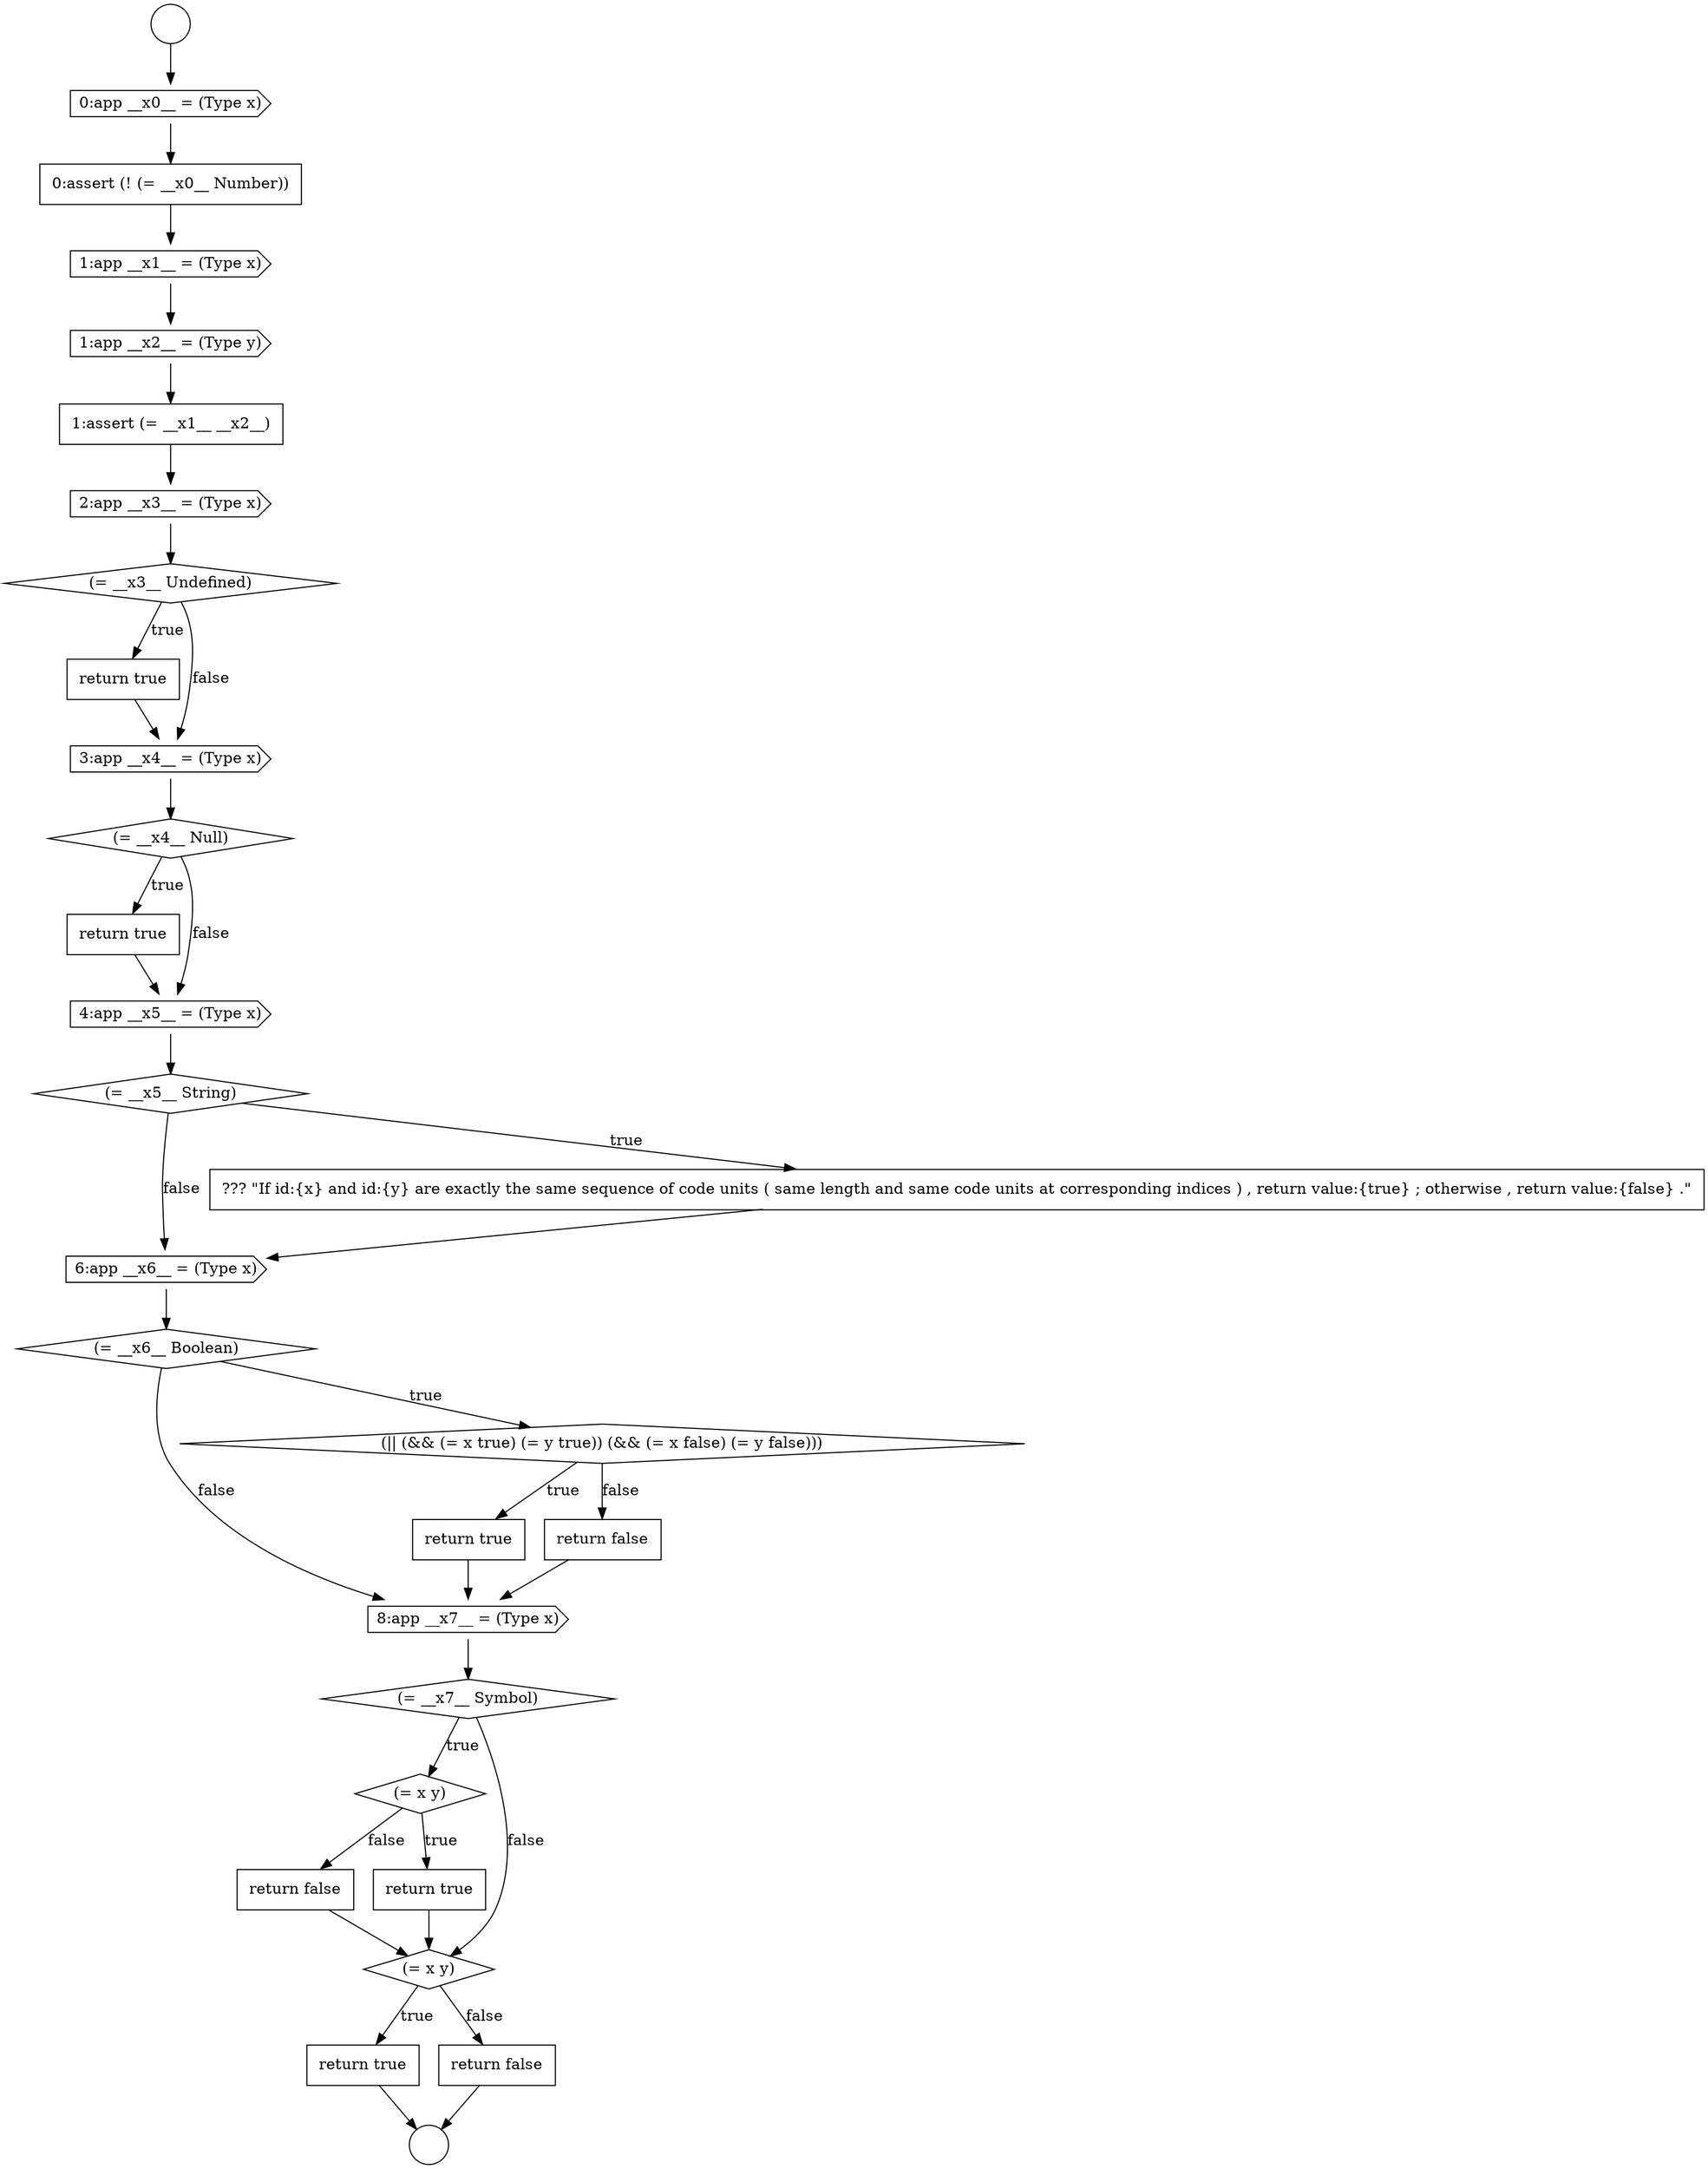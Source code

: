 digraph {
  node555 [shape=diamond, label=<<font color="black">(= __x6__ Boolean)</font>> color="black" fillcolor="white" style=filled]
  node565 [shape=none, margin=0, label=<<font color="black">
    <table border="0" cellborder="1" cellspacing="0" cellpadding="10">
      <tr><td align="left">return true</td></tr>
    </table>
  </font>> color="black" fillcolor="white" style=filled]
  node542 [shape=cds, label=<<font color="black">1:app __x1__ = (Type x)</font>> color="black" fillcolor="white" style=filled]
  node559 [shape=cds, label=<<font color="black">8:app __x7__ = (Type x)</font>> color="black" fillcolor="white" style=filled]
  node546 [shape=diamond, label=<<font color="black">(= __x3__ Undefined)</font>> color="black" fillcolor="white" style=filled]
  node561 [shape=diamond, label=<<font color="black">(= x y)</font>> color="black" fillcolor="white" style=filled]
  node540 [shape=cds, label=<<font color="black">0:app __x0__ = (Type x)</font>> color="black" fillcolor="white" style=filled]
  node552 [shape=diamond, label=<<font color="black">(= __x5__ String)</font>> color="black" fillcolor="white" style=filled]
  node563 [shape=none, margin=0, label=<<font color="black">
    <table border="0" cellborder="1" cellspacing="0" cellpadding="10">
      <tr><td align="left">return false</td></tr>
    </table>
  </font>> color="black" fillcolor="white" style=filled]
  node557 [shape=none, margin=0, label=<<font color="black">
    <table border="0" cellborder="1" cellspacing="0" cellpadding="10">
      <tr><td align="left">return true</td></tr>
    </table>
  </font>> color="black" fillcolor="white" style=filled]
  node544 [shape=none, margin=0, label=<<font color="black">
    <table border="0" cellborder="1" cellspacing="0" cellpadding="10">
      <tr><td align="left">1:assert (= __x1__ __x2__)</td></tr>
    </table>
  </font>> color="black" fillcolor="white" style=filled]
  node549 [shape=diamond, label=<<font color="black">(= __x4__ Null)</font>> color="black" fillcolor="white" style=filled]
  node564 [shape=diamond, label=<<font color="black">(= x y)</font>> color="black" fillcolor="white" style=filled]
  node550 [shape=none, margin=0, label=<<font color="black">
    <table border="0" cellborder="1" cellspacing="0" cellpadding="10">
      <tr><td align="left">return true</td></tr>
    </table>
  </font>> color="black" fillcolor="white" style=filled]
  node538 [shape=circle label=" " color="black" fillcolor="white" style=filled]
  node566 [shape=none, margin=0, label=<<font color="black">
    <table border="0" cellborder="1" cellspacing="0" cellpadding="10">
      <tr><td align="left">return false</td></tr>
    </table>
  </font>> color="black" fillcolor="white" style=filled]
  node551 [shape=cds, label=<<font color="black">4:app __x5__ = (Type x)</font>> color="black" fillcolor="white" style=filled]
  node554 [shape=cds, label=<<font color="black">6:app __x6__ = (Type x)</font>> color="black" fillcolor="white" style=filled]
  node547 [shape=none, margin=0, label=<<font color="black">
    <table border="0" cellborder="1" cellspacing="0" cellpadding="10">
      <tr><td align="left">return true</td></tr>
    </table>
  </font>> color="black" fillcolor="white" style=filled]
  node541 [shape=none, margin=0, label=<<font color="black">
    <table border="0" cellborder="1" cellspacing="0" cellpadding="10">
      <tr><td align="left">0:assert (! (= __x0__ Number))</td></tr>
    </table>
  </font>> color="black" fillcolor="white" style=filled]
  node558 [shape=none, margin=0, label=<<font color="black">
    <table border="0" cellborder="1" cellspacing="0" cellpadding="10">
      <tr><td align="left">return false</td></tr>
    </table>
  </font>> color="black" fillcolor="white" style=filled]
  node562 [shape=none, margin=0, label=<<font color="black">
    <table border="0" cellborder="1" cellspacing="0" cellpadding="10">
      <tr><td align="left">return true</td></tr>
    </table>
  </font>> color="black" fillcolor="white" style=filled]
  node545 [shape=cds, label=<<font color="black">2:app __x3__ = (Type x)</font>> color="black" fillcolor="white" style=filled]
  node548 [shape=cds, label=<<font color="black">3:app __x4__ = (Type x)</font>> color="black" fillcolor="white" style=filled]
  node553 [shape=none, margin=0, label=<<font color="black">
    <table border="0" cellborder="1" cellspacing="0" cellpadding="10">
      <tr><td align="left">??? &quot;If id:{x} and id:{y} are exactly the same sequence of code units ( same length and same code units at corresponding indices ) , return value:{true} ; otherwise , return value:{false} .&quot;</td></tr>
    </table>
  </font>> color="black" fillcolor="white" style=filled]
  node556 [shape=diamond, label=<<font color="black">(|| (&amp;&amp; (= x true) (= y true)) (&amp;&amp; (= x false) (= y false)))</font>> color="black" fillcolor="white" style=filled]
  node539 [shape=circle label=" " color="black" fillcolor="white" style=filled]
  node543 [shape=cds, label=<<font color="black">1:app __x2__ = (Type y)</font>> color="black" fillcolor="white" style=filled]
  node560 [shape=diamond, label=<<font color="black">(= __x7__ Symbol)</font>> color="black" fillcolor="white" style=filled]
  node564 -> node565 [label=<<font color="black">true</font>> color="black"]
  node564 -> node566 [label=<<font color="black">false</font>> color="black"]
  node566 -> node539 [ color="black"]
  node547 -> node548 [ color="black"]
  node555 -> node556 [label=<<font color="black">true</font>> color="black"]
  node555 -> node559 [label=<<font color="black">false</font>> color="black"]
  node543 -> node544 [ color="black"]
  node561 -> node562 [label=<<font color="black">true</font>> color="black"]
  node561 -> node563 [label=<<font color="black">false</font>> color="black"]
  node557 -> node559 [ color="black"]
  node558 -> node559 [ color="black"]
  node550 -> node551 [ color="black"]
  node554 -> node555 [ color="black"]
  node545 -> node546 [ color="black"]
  node544 -> node545 [ color="black"]
  node552 -> node553 [label=<<font color="black">true</font>> color="black"]
  node552 -> node554 [label=<<font color="black">false</font>> color="black"]
  node549 -> node550 [label=<<font color="black">true</font>> color="black"]
  node549 -> node551 [label=<<font color="black">false</font>> color="black"]
  node546 -> node547 [label=<<font color="black">true</font>> color="black"]
  node546 -> node548 [label=<<font color="black">false</font>> color="black"]
  node560 -> node561 [label=<<font color="black">true</font>> color="black"]
  node560 -> node564 [label=<<font color="black">false</font>> color="black"]
  node553 -> node554 [ color="black"]
  node559 -> node560 [ color="black"]
  node542 -> node543 [ color="black"]
  node551 -> node552 [ color="black"]
  node538 -> node540 [ color="black"]
  node556 -> node557 [label=<<font color="black">true</font>> color="black"]
  node556 -> node558 [label=<<font color="black">false</font>> color="black"]
  node565 -> node539 [ color="black"]
  node562 -> node564 [ color="black"]
  node540 -> node541 [ color="black"]
  node548 -> node549 [ color="black"]
  node563 -> node564 [ color="black"]
  node541 -> node542 [ color="black"]
}
